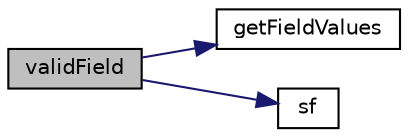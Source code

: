 digraph "validField"
{
  bgcolor="transparent";
  edge [fontname="Helvetica",fontsize="10",labelfontname="Helvetica",labelfontsize="10"];
  node [fontname="Helvetica",fontsize="10",shape=record];
  rankdir="LR";
  Node619 [label="validField",height=0.2,width=0.4,color="black", fillcolor="grey75", style="filled", fontcolor="black"];
  Node619 -> Node620 [color="midnightblue",fontsize="10",style="solid",fontname="Helvetica"];
  Node620 [label="getFieldValues",height=0.2,width=0.4,color="black",URL="$a24185.html#a2a4a31786978814287d604e09bc3c1d5",tooltip="Return field values by looking up field name. "];
  Node619 -> Node621 [color="midnightblue",fontsize="10",style="solid",fontname="Helvetica"];
  Node621 [label="sf",height=0.2,width=0.4,color="black",URL="$a19457.html#ab318caaec810447a252e6134c88a7a77"];
}
